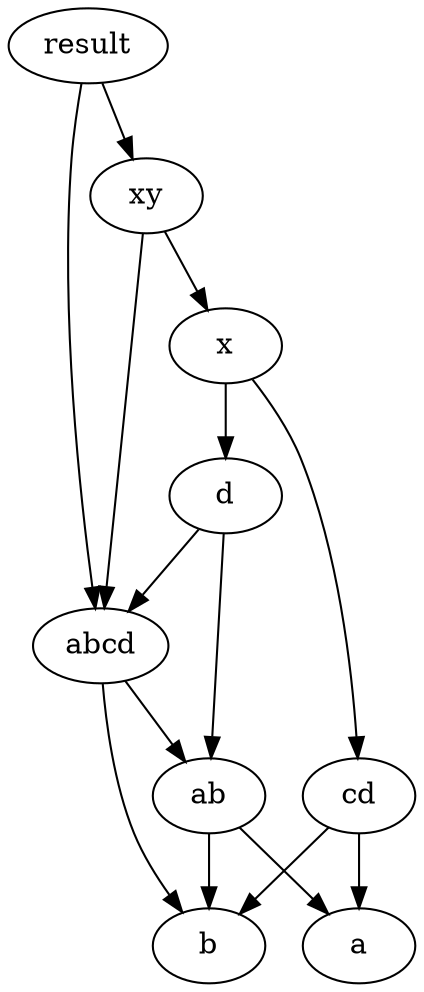 digraph complex {
  result -> {abcd, xy}
  abcd -> {ab, b}
  ab -> {a, b}
  xy -> {abcd, x}
  x -> {cd, d}
  cd -> {a, b}
  d -> {ab, abcd}
}